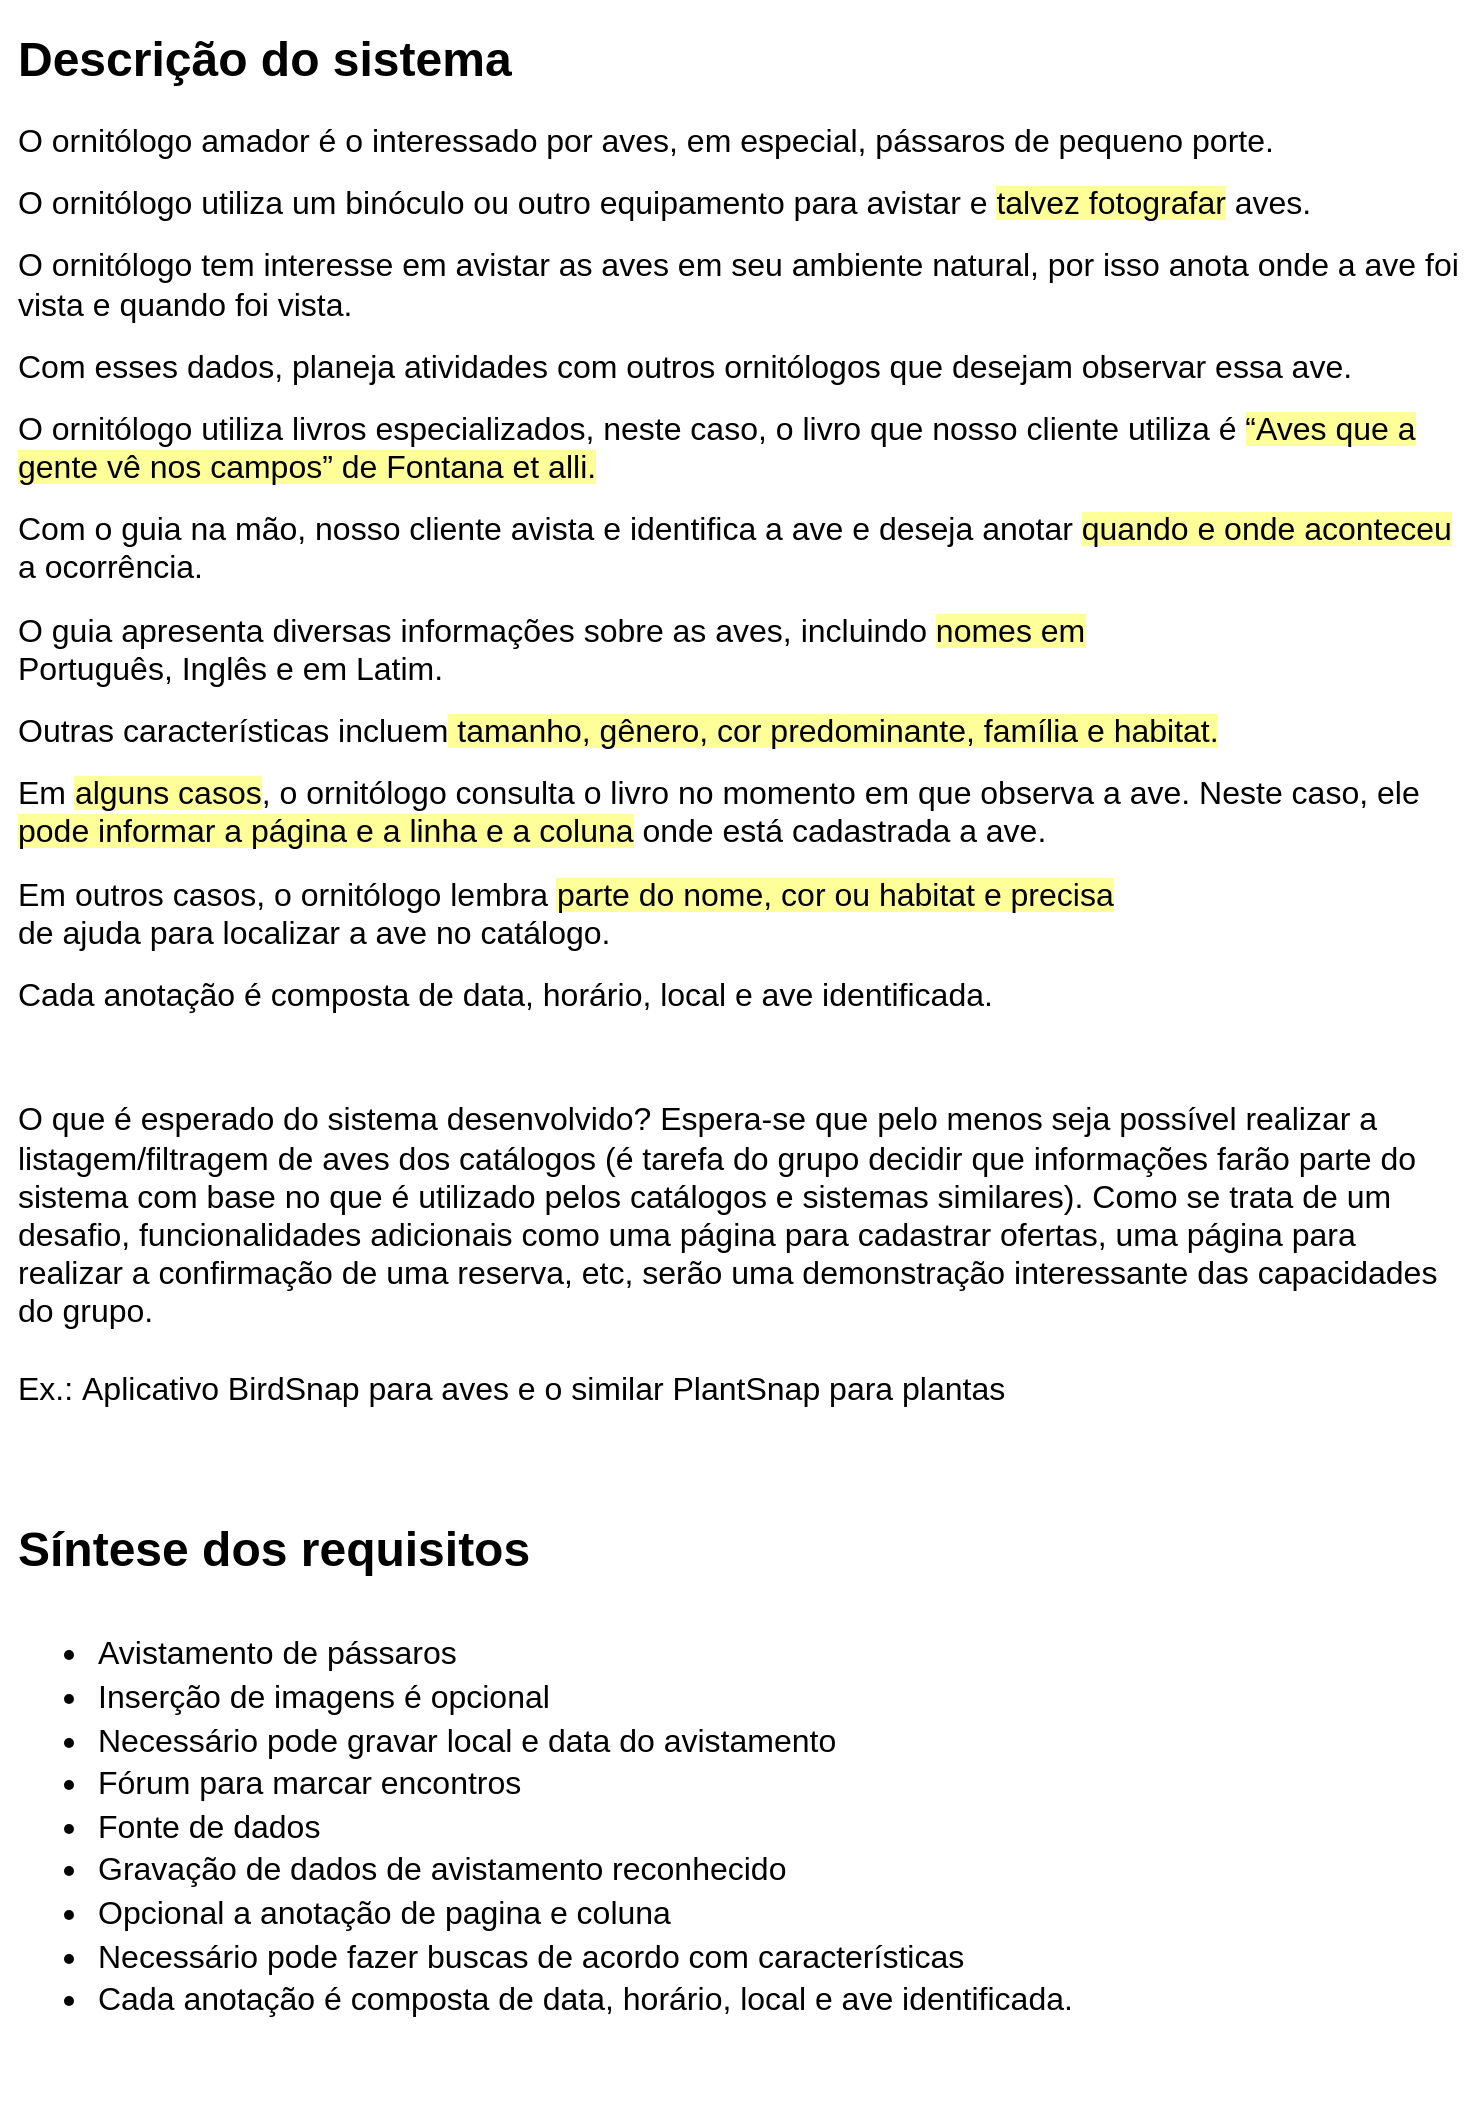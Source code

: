 <mxfile version="20.4.0" type="device" pages="3"><diagram id="B0euG5Kqj9OrT3WXajww" name="Analise de requisitos"><mxGraphModel dx="1103" dy="667" grid="1" gridSize="10" guides="1" tooltips="1" connect="1" arrows="1" fold="1" page="1" pageScale="1" pageWidth="827" pageHeight="1169" math="0" shadow="0"><root><mxCell id="0"/><mxCell id="1" parent="0"/><mxCell id="Swq_gjkzUY_caLy5AMEF-1" value="&lt;h1 style=&quot;&quot;&gt;&lt;font style=&quot;font-size: 24px;&quot;&gt;Descrição do sistema&lt;/font&gt;&lt;/h1&gt;&lt;p style=&quot;&quot;&gt;&lt;font size=&quot;3&quot;&gt;O ornitólogo amador é o interessado por aves, em especial, pássaros de pequeno porte.&lt;/font&gt;&lt;/p&gt;&lt;p style=&quot;&quot;&gt;&lt;font size=&quot;3&quot;&gt;O ornitólogo utiliza um binóculo ou outro equipamento para avistar e &lt;span style=&quot;background-color: rgb(255, 255, 153);&quot;&gt;talvez fotografar&lt;/span&gt; aves.&amp;nbsp;&lt;/font&gt;&lt;/p&gt;&lt;p style=&quot;&quot;&gt;&lt;font size=&quot;3&quot;&gt;O ornitólogo tem interesse em avistar as aves em seu ambiente natural, por isso anota onde a ave foi vista e quando foi vista.&amp;nbsp;&lt;/font&gt;&lt;/p&gt;&lt;p style=&quot;&quot;&gt;&lt;font size=&quot;3&quot;&gt;Com esses dados, planeja atividades com outros ornitólogos que desejam observar essa ave.&amp;nbsp;&lt;/font&gt;&lt;/p&gt;&lt;p style=&quot;&quot;&gt;&lt;font size=&quot;3&quot;&gt;O ornitólogo utiliza livros especializados, neste caso, o livro que nosso cliente utiliza é &lt;span style=&quot;background-color: rgb(255, 255, 153);&quot;&gt;“Aves que a gente vê nos campos” de Fontana et alli.&lt;/span&gt;&amp;nbsp;&lt;/font&gt;&lt;/p&gt;&lt;p style=&quot;&quot;&gt;&lt;font size=&quot;3&quot;&gt;Com o guia na mão, nosso cliente avista e identifica a ave e deseja anotar &lt;span style=&quot;background-color: rgb(255, 255, 153);&quot;&gt;quando e onde aconteceu&lt;/span&gt; a ocorrência.&lt;/font&gt;&lt;/p&gt;&lt;p style=&quot;&quot;&gt;&lt;/p&gt;&lt;div style=&quot;&quot;&gt;&lt;font size=&quot;3&quot;&gt;&lt;span style=&quot;background-color: initial;&quot;&gt;O guia apresenta diversas informações sobre as aves, incluindo &lt;/span&gt;&lt;span style=&quot;background-color: rgb(255, 255, 153);&quot;&gt;nomes em&lt;/span&gt;&lt;/font&gt;&lt;/div&gt;&lt;span style=&quot;background-color: rgb(255, 255, 153);&quot;&gt;&lt;div style=&quot;&quot;&gt;&lt;font size=&quot;3&quot;&gt;Português, Inglês e em Latim&lt;span style=&quot;background-color: initial;&quot;&gt;.&amp;nbsp;&lt;/span&gt;&lt;/font&gt;&lt;/div&gt;&lt;/span&gt;&lt;p&gt;&lt;/p&gt;&lt;p style=&quot;&quot;&gt;&lt;font size=&quot;3&quot;&gt;Outras características incluem&lt;span style=&quot;background-color: rgb(255, 255, 153);&quot;&gt; tamanho, gênero, cor predominante, família e habitat.&lt;/span&gt;&amp;nbsp;&lt;/font&gt;&lt;/p&gt;&lt;p style=&quot;&quot;&gt;&lt;font size=&quot;3&quot;&gt;Em &lt;span style=&quot;background-color: rgb(255, 255, 153);&quot;&gt;alguns casos&lt;/span&gt;, o ornitólogo consulta o livro no momento em que observa a ave. Neste caso, ele &lt;span style=&quot;background-color: rgb(255, 255, 153);&quot;&gt;pode informar a página e a linha e a coluna&lt;/span&gt; onde está cadastrada a ave.&amp;nbsp;&lt;/font&gt;&lt;/p&gt;&lt;p style=&quot;&quot;&gt;&lt;/p&gt;&lt;div style=&quot;&quot;&gt;&lt;font size=&quot;3&quot;&gt;&lt;span style=&quot;background-color: initial;&quot;&gt;Em outros casos, o ornitólogo lembra &lt;/span&gt;&lt;span style=&quot;background-color: rgb(255, 255, 153);&quot;&gt;parte do nome, cor ou habitat e precisa&lt;/span&gt;&lt;/font&gt;&lt;/div&gt;&lt;span style=&quot;background-color: rgb(255, 255, 153);&quot;&gt;&lt;div style=&quot;&quot;&gt;&lt;font size=&quot;3&quot;&gt;de ajuda para localizar a ave no catálogo&lt;span style=&quot;background-color: initial;&quot;&gt;.&lt;/span&gt;&lt;/font&gt;&lt;/div&gt;&lt;/span&gt;&lt;p&gt;&lt;/p&gt;&lt;p style=&quot;&quot;&gt;&lt;font size=&quot;3&quot;&gt;Cada anotação é composta de data, horário, local e ave identificada.&lt;/font&gt;&lt;/p&gt;&lt;p style=&quot;&quot;&gt;&lt;font size=&quot;3&quot;&gt;&lt;br&gt;&lt;/font&gt;&lt;/p&gt;&lt;p style=&quot;&quot;&gt;&lt;/p&gt;&lt;div style=&quot;&quot;&gt;&lt;font size=&quot;3&quot;&gt;O que é esperado do sistema desenvolvido? Espera-se que pelo menos seja possível realizar a listagem/filtragem de aves dos catálogos (é tarefa do grupo decidir que informações farão parte do sistema com base no que é utilizado pelos catálogos e sistemas similares). Como se trata de um desafio, funcionalidades adicionais como uma página para cadastrar ofertas, uma página para realizar a confirmação de uma reserva, etc, serão uma demonstração interessante das capacidades do grupo.&lt;/font&gt;&lt;br&gt;&lt;/div&gt;&lt;div style=&quot;&quot;&gt;&lt;font size=&quot;3&quot;&gt;&lt;br&gt;&lt;/font&gt;&lt;/div&gt;&lt;div style=&quot;&quot;&gt;&lt;span style=&quot;font-size: 16px;&quot;&gt;Ex.:&amp;nbsp;Aplicativo BirdSnap para aves e o similar PlantSnap para plantas&lt;/span&gt;&lt;font size=&quot;3&quot;&gt;&lt;br&gt;&lt;/font&gt;&lt;/div&gt;&lt;p&gt;&lt;/p&gt;" style="text;html=1;strokeColor=none;fillColor=none;spacing=5;spacingTop=-20;whiteSpace=wrap;overflow=hidden;rounded=0;spacingLeft=4;spacingRight=4;" parent="1" vertex="1"><mxGeometry x="40" y="40" width="740" height="700" as="geometry"/></mxCell><mxCell id="5temQtQcwtTN0fSKBK6l-3" value="&lt;h1&gt;&lt;font style=&quot;font-size: 24px;&quot;&gt;Síntese dos requisitos&lt;/font&gt;&lt;/h1&gt;&lt;p&gt;&lt;/p&gt;&lt;ul&gt;&lt;li&gt;&lt;span style=&quot;font-size: 16px;&quot;&gt;Avistamento de&amp;nbsp;pássaros&lt;/span&gt;&lt;/li&gt;&lt;li&gt;&lt;span style=&quot;font-size: 16px;&quot;&gt;Inserção de imagens é opcional&lt;/span&gt;&lt;/li&gt;&lt;li&gt;&lt;span style=&quot;font-size: 16px;&quot;&gt;Necessário&amp;nbsp;pode gravar local e data do avistamento&lt;/span&gt;&lt;/li&gt;&lt;li&gt;&lt;span style=&quot;font-size: 16px;&quot;&gt;Fórum&amp;nbsp;para marcar encontros&lt;/span&gt;&lt;/li&gt;&lt;li&gt;&lt;span style=&quot;font-size: 16px;&quot;&gt;Fonte de dados&lt;/span&gt;&lt;/li&gt;&lt;li&gt;&lt;span style=&quot;font-size: 16px;&quot;&gt;Gravação de dados de avistamento reconhecido&lt;/span&gt;&lt;/li&gt;&lt;li&gt;&lt;span style=&quot;font-size: 16px;&quot;&gt;Opcional a anotação de pagina e coluna&lt;/span&gt;&lt;/li&gt;&lt;li&gt;&lt;span style=&quot;font-size: 16px;&quot;&gt;Necessário&amp;nbsp;pode fazer buscas de acordo com&amp;nbsp;características&lt;/span&gt;&lt;/li&gt;&lt;li&gt;&lt;span style=&quot;font-size: 16px;&quot;&gt;Cada anotação é composta de data, horário, local e ave identificada.&lt;/span&gt;&lt;/li&gt;&lt;/ul&gt;&lt;p&gt;&lt;/p&gt;" style="text;html=1;spacing=5;spacingTop=-20;whiteSpace=wrap;overflow=hidden;rounded=0;labelBackgroundColor=none;fontSize=18;fillColor=none;strokeColor=none;spacingLeft=4;spacingRight=4;" parent="1" vertex="1"><mxGeometry x="40" y="765" width="740" height="320" as="geometry"/></mxCell></root></mxGraphModel></diagram><diagram id="O0ayEPGUxqF1Te52jR6G" name="Diagramas"><mxGraphModel dx="1103" dy="667" grid="1" gridSize="10" guides="1" tooltips="1" connect="1" arrows="1" fold="1" page="1" pageScale="1" pageWidth="827" pageHeight="1169" math="0" shadow="0"><root><mxCell id="0"/><mxCell id="1" parent="0"/><mxCell id="GP9l5VVyZ6l_He0_nxdv-1" value="Pocket Guide " style="swimlane;fontStyle=0;childLayout=stackLayout;horizontal=1;startSize=30;horizontalStack=0;resizeParent=1;resizeParentMax=0;resizeLast=0;collapsible=1;marginBottom=0;labelBackgroundColor=none;fontSize=18;fillColor=#dae8fc;strokeColor=#6c8ebf;" parent="1" vertex="1"><mxGeometry x="124" y="480" width="260" height="150" as="geometry"/></mxCell><mxCell id="GP9l5VVyZ6l_He0_nxdv-2" value="image" style="text;strokeColor=none;fillColor=none;align=left;verticalAlign=middle;spacingLeft=4;spacingRight=4;overflow=hidden;points=[[0,0.5],[1,0.5]];portConstraint=eastwest;rotatable=0;labelBackgroundColor=none;fontSize=18;" parent="GP9l5VVyZ6l_He0_nxdv-1" vertex="1"><mxGeometry y="30" width="260" height="30" as="geometry"/></mxCell><mxCell id="GP9l5VVyZ6l_He0_nxdv-3" value="color (icon)" style="text;strokeColor=none;fillColor=none;align=left;verticalAlign=middle;spacingLeft=4;spacingRight=4;overflow=hidden;points=[[0,0.5],[1,0.5]];portConstraint=eastwest;rotatable=0;labelBackgroundColor=none;fontSize=18;" parent="GP9l5VVyZ6l_He0_nxdv-1" vertex="1"><mxGeometry y="60" width="260" height="30" as="geometry"/></mxCell><mxCell id="GP9l5VVyZ6l_He0_nxdv-4" value="habitat(icon)" style="text;strokeColor=none;fillColor=none;align=left;verticalAlign=middle;spacingLeft=4;spacingRight=4;overflow=hidden;points=[[0,0.5],[1,0.5]];portConstraint=eastwest;rotatable=0;labelBackgroundColor=none;fontSize=18;" parent="GP9l5VVyZ6l_He0_nxdv-1" vertex="1"><mxGeometry y="90" width="260" height="30" as="geometry"/></mxCell><mxCell id="GP9l5VVyZ6l_He0_nxdv-5" value="gender(icon)" style="text;strokeColor=none;fillColor=none;align=left;verticalAlign=middle;spacingLeft=4;spacingRight=4;overflow=hidden;points=[[0,0.5],[1,0.5]];portConstraint=eastwest;rotatable=0;labelBackgroundColor=none;fontSize=18;" parent="GP9l5VVyZ6l_He0_nxdv-1" vertex="1"><mxGeometry y="120" width="260" height="30" as="geometry"/></mxCell><mxCell id="GP9l5VVyZ6l_He0_nxdv-6" value="User" style="swimlane;fontStyle=0;childLayout=stackLayout;horizontal=1;startSize=30;horizontalStack=0;resizeParent=1;resizeParentMax=0;resizeLast=0;collapsible=1;marginBottom=0;labelBackgroundColor=none;fontSize=18;fillColor=#d5e8d4;strokeColor=#82b366;" parent="1" vertex="1"><mxGeometry x="314" y="120" width="200" height="180" as="geometry"/></mxCell><mxCell id="GP9l5VVyZ6l_He0_nxdv-7" value="id" style="text;strokeColor=none;fillColor=none;align=left;verticalAlign=middle;spacingLeft=4;spacingRight=4;overflow=hidden;points=[[0,0.5],[1,0.5]];portConstraint=eastwest;rotatable=0;labelBackgroundColor=none;fontSize=18;" parent="GP9l5VVyZ6l_He0_nxdv-6" vertex="1"><mxGeometry y="30" width="200" height="30" as="geometry"/></mxCell><mxCell id="GP9l5VVyZ6l_He0_nxdv-8" value="profile photo (opcional)" style="text;strokeColor=none;fillColor=none;align=left;verticalAlign=middle;spacingLeft=4;spacingRight=4;overflow=hidden;points=[[0,0.5],[1,0.5]];portConstraint=eastwest;rotatable=0;labelBackgroundColor=none;fontSize=18;" parent="GP9l5VVyZ6l_He0_nxdv-6" vertex="1"><mxGeometry y="60" width="200" height="30" as="geometry"/></mxCell><mxCell id="GP9l5VVyZ6l_He0_nxdv-9" value="username" style="text;strokeColor=none;fillColor=none;align=left;verticalAlign=middle;spacingLeft=4;spacingRight=4;overflow=hidden;points=[[0,0.5],[1,0.5]];portConstraint=eastwest;rotatable=0;labelBackgroundColor=none;fontSize=18;" parent="GP9l5VVyZ6l_He0_nxdv-6" vertex="1"><mxGeometry y="90" width="200" height="30" as="geometry"/></mxCell><mxCell id="GP9l5VVyZ6l_He0_nxdv-10" value="email" style="text;strokeColor=none;fillColor=none;align=left;verticalAlign=middle;spacingLeft=4;spacingRight=4;overflow=hidden;points=[[0,0.5],[1,0.5]];portConstraint=eastwest;rotatable=0;labelBackgroundColor=none;fontSize=18;" parent="GP9l5VVyZ6l_He0_nxdv-6" vertex="1"><mxGeometry y="120" width="200" height="30" as="geometry"/></mxCell><mxCell id="GP9l5VVyZ6l_He0_nxdv-11" value="password / hashCode" style="text;strokeColor=none;fillColor=none;align=left;verticalAlign=middle;spacingLeft=4;spacingRight=4;overflow=hidden;points=[[0,0.5],[1,0.5]];portConstraint=eastwest;rotatable=0;labelBackgroundColor=none;fontSize=18;" parent="GP9l5VVyZ6l_He0_nxdv-6" vertex="1"><mxGeometry y="150" width="200" height="30" as="geometry"/></mxCell><mxCell id="GP9l5VVyZ6l_He0_nxdv-12" value="Post" style="swimlane;fontStyle=0;childLayout=stackLayout;horizontal=1;startSize=30;horizontalStack=0;resizeParent=1;resizeParentMax=0;resizeLast=0;collapsible=1;marginBottom=0;labelBackgroundColor=none;fontSize=18;fillColor=#d5e8d4;strokeColor=#82b366;" parent="1" vertex="1"><mxGeometry x="544" y="120" width="160" height="210" as="geometry"/></mxCell><mxCell id="GP9l5VVyZ6l_He0_nxdv-13" value="id" style="text;strokeColor=none;fillColor=none;align=left;verticalAlign=middle;spacingLeft=4;spacingRight=4;overflow=hidden;points=[[0,0.5],[1,0.5]];portConstraint=eastwest;rotatable=0;labelBackgroundColor=none;fontSize=18;" parent="GP9l5VVyZ6l_He0_nxdv-12" vertex="1"><mxGeometry y="30" width="160" height="30" as="geometry"/></mxCell><mxCell id="GP9l5VVyZ6l_He0_nxdv-14" value="imagem (opcinal)" style="text;strokeColor=none;fillColor=none;align=left;verticalAlign=middle;spacingLeft=4;spacingRight=4;overflow=hidden;points=[[0,0.5],[1,0.5]];portConstraint=eastwest;rotatable=0;labelBackgroundColor=none;fontSize=18;" parent="GP9l5VVyZ6l_He0_nxdv-12" vertex="1"><mxGeometry y="60" width="160" height="30" as="geometry"/></mxCell><mxCell id="GP9l5VVyZ6l_He0_nxdv-15" value="local" style="text;strokeColor=none;fillColor=none;align=left;verticalAlign=middle;spacingLeft=4;spacingRight=4;overflow=hidden;points=[[0,0.5],[1,0.5]];portConstraint=eastwest;rotatable=0;labelBackgroundColor=none;fontSize=18;" parent="GP9l5VVyZ6l_He0_nxdv-12" vertex="1"><mxGeometry y="90" width="160" height="30" as="geometry"/></mxCell><mxCell id="GP9l5VVyZ6l_He0_nxdv-16" value="date" style="text;strokeColor=none;fillColor=none;align=left;verticalAlign=middle;spacingLeft=4;spacingRight=4;overflow=hidden;points=[[0,0.5],[1,0.5]];portConstraint=eastwest;rotatable=0;labelBackgroundColor=none;fontSize=18;" parent="GP9l5VVyZ6l_He0_nxdv-12" vertex="1"><mxGeometry y="120" width="160" height="30" as="geometry"/></mxCell><mxCell id="GP9l5VVyZ6l_He0_nxdv-17" value="fk_user" style="text;strokeColor=none;fillColor=none;align=left;verticalAlign=middle;spacingLeft=4;spacingRight=4;overflow=hidden;points=[[0,0.5],[1,0.5]];portConstraint=eastwest;rotatable=0;labelBackgroundColor=none;fontSize=18;" parent="GP9l5VVyZ6l_He0_nxdv-12" vertex="1"><mxGeometry y="150" width="160" height="30" as="geometry"/></mxCell><mxCell id="GP9l5VVyZ6l_He0_nxdv-18" value="fk_bird" style="text;strokeColor=none;fillColor=none;align=left;verticalAlign=middle;spacingLeft=4;spacingRight=4;overflow=hidden;points=[[0,0.5],[1,0.5]];portConstraint=eastwest;rotatable=0;labelBackgroundColor=none;fontSize=18;" parent="GP9l5VVyZ6l_He0_nxdv-12" vertex="1"><mxGeometry y="180" width="160" height="30" as="geometry"/></mxCell><mxCell id="GP9l5VVyZ6l_He0_nxdv-19" value="Bird" style="swimlane;fontStyle=0;childLayout=stackLayout;horizontal=1;startSize=30;horizontalStack=0;resizeParent=1;resizeParentMax=0;resizeLast=0;collapsible=1;marginBottom=0;labelBackgroundColor=none;fontSize=18;fillColor=#d5e8d4;strokeColor=#82b366;" parent="1" vertex="1"><mxGeometry x="124" y="120" width="150" height="300" as="geometry"><mxRectangle x="560" y="920" width="70" height="40" as="alternateBounds"/></mxGeometry></mxCell><mxCell id="GP9l5VVyZ6l_He0_nxdv-20" value="id" style="text;strokeColor=none;fillColor=none;align=left;verticalAlign=middle;spacingLeft=4;spacingRight=4;overflow=hidden;points=[[0,0.5],[1,0.5]];portConstraint=eastwest;rotatable=0;labelBackgroundColor=none;fontSize=18;" parent="GP9l5VVyZ6l_He0_nxdv-19" vertex="1"><mxGeometry y="30" width="150" height="30" as="geometry"/></mxCell><mxCell id="GP9l5VVyZ6l_He0_nxdv-21" value="en_name" style="text;strokeColor=none;fillColor=none;align=left;verticalAlign=middle;spacingLeft=4;spacingRight=4;overflow=hidden;points=[[0,0.5],[1,0.5]];portConstraint=eastwest;rotatable=0;labelBackgroundColor=none;fontSize=18;" parent="GP9l5VVyZ6l_He0_nxdv-19" vertex="1"><mxGeometry y="60" width="150" height="30" as="geometry"/></mxCell><mxCell id="GP9l5VVyZ6l_He0_nxdv-22" value="pt_name" style="text;strokeColor=none;fillColor=none;align=left;verticalAlign=middle;spacingLeft=4;spacingRight=4;overflow=hidden;points=[[0,0.5],[1,0.5]];portConstraint=eastwest;rotatable=0;labelBackgroundColor=none;fontSize=18;" parent="GP9l5VVyZ6l_He0_nxdv-19" vertex="1"><mxGeometry y="90" width="150" height="30" as="geometry"/></mxCell><mxCell id="GP9l5VVyZ6l_He0_nxdv-23" value="lat_name" style="text;strokeColor=none;fillColor=none;align=left;verticalAlign=middle;spacingLeft=4;spacingRight=4;overflow=hidden;points=[[0,0.5],[1,0.5]];portConstraint=eastwest;rotatable=0;labelBackgroundColor=none;fontSize=18;" parent="GP9l5VVyZ6l_He0_nxdv-19" vertex="1"><mxGeometry y="120" width="150" height="30" as="geometry"/></mxCell><mxCell id="GP9l5VVyZ6l_He0_nxdv-24" value="dominant_color" style="text;strokeColor=none;fillColor=none;align=left;verticalAlign=middle;spacingLeft=4;spacingRight=4;overflow=hidden;points=[[0,0.5],[1,0.5]];portConstraint=eastwest;rotatable=0;labelBackgroundColor=none;fontSize=18;" parent="GP9l5VVyZ6l_He0_nxdv-19" vertex="1"><mxGeometry y="150" width="150" height="30" as="geometry"/></mxCell><mxCell id="GP9l5VVyZ6l_He0_nxdv-25" value="gender" style="text;strokeColor=none;fillColor=none;align=left;verticalAlign=middle;spacingLeft=4;spacingRight=4;overflow=hidden;points=[[0,0.5],[1,0.5]];portConstraint=eastwest;rotatable=0;labelBackgroundColor=none;fontSize=18;" parent="GP9l5VVyZ6l_He0_nxdv-19" vertex="1"><mxGeometry y="180" width="150" height="30" as="geometry"/></mxCell><mxCell id="GP9l5VVyZ6l_He0_nxdv-26" value="habitat" style="text;strokeColor=none;fillColor=none;align=left;verticalAlign=middle;spacingLeft=4;spacingRight=4;overflow=hidden;points=[[0,0.5],[1,0.5]];portConstraint=eastwest;rotatable=0;labelBackgroundColor=none;fontSize=18;" parent="GP9l5VVyZ6l_He0_nxdv-19" vertex="1"><mxGeometry y="210" width="150" height="30" as="geometry"/></mxCell><mxCell id="GP9l5VVyZ6l_He0_nxdv-27" value="family" style="text;strokeColor=none;fillColor=none;align=left;verticalAlign=middle;spacingLeft=4;spacingRight=4;overflow=hidden;points=[[0,0.5],[1,0.5]];portConstraint=eastwest;rotatable=0;labelBackgroundColor=none;fontSize=18;" parent="GP9l5VVyZ6l_He0_nxdv-19" vertex="1"><mxGeometry y="240" width="150" height="30" as="geometry"/></mxCell><mxCell id="GP9l5VVyZ6l_He0_nxdv-28" value="size" style="text;strokeColor=none;fillColor=none;align=left;verticalAlign=middle;spacingLeft=4;spacingRight=4;overflow=hidden;points=[[0,0.5],[1,0.5]];portConstraint=eastwest;rotatable=0;labelBackgroundColor=none;fontSize=18;" parent="GP9l5VVyZ6l_He0_nxdv-19" vertex="1"><mxGeometry y="270" width="150" height="30" as="geometry"/></mxCell><mxCell id="wJxvd9Sfqnolf0ZerEpb-1" value="Diagrama inicial dos requisitos" style="text;align=center;fontStyle=1;verticalAlign=middle;spacingLeft=3;spacingRight=3;strokeColor=none;rotatable=0;points=[[0,0.5],[1,0.5]];portConstraint=eastwest;labelBackgroundColor=none;fontSize=24;fillColor=none;" parent="1" vertex="1"><mxGeometry x="374" y="40" width="80" height="26" as="geometry"/></mxCell></root></mxGraphModel></diagram><diagram id="SJ2RdZ_aqqAtJUcbpSiP" name="UML"><mxGraphModel dx="1298" dy="785" grid="1" gridSize="10" guides="1" tooltips="1" connect="1" arrows="1" fold="1" page="1" pageScale="1" pageWidth="827" pageHeight="1169" math="0" shadow="0"><root><mxCell id="0"/><mxCell id="1" parent="0"/><mxCell id="CHmmHdUgKYI3KiU0cPwr-1" value="Bird" style="swimlane;fontStyle=0;childLayout=stackLayout;horizontal=1;startSize=26;fillColor=none;horizontalStack=0;resizeParent=1;resizeParentMax=0;resizeLast=0;collapsible=1;marginBottom=0;labelBackgroundColor=none;fontSize=18;" parent="1" vertex="1"><mxGeometry x="120" y="120" width="240" height="290" as="geometry"/></mxCell><mxCell id="CHmmHdUgKYI3KiU0cPwr-2" value="- id: Long" style="text;strokeColor=none;fillColor=none;align=left;verticalAlign=top;spacingLeft=4;spacingRight=4;overflow=hidden;rotatable=0;points=[[0,0.5],[1,0.5]];portConstraint=eastwest;labelBackgroundColor=none;fontSize=18;" parent="CHmmHdUgKYI3KiU0cPwr-1" vertex="1"><mxGeometry y="26" width="240" height="26" as="geometry"/></mxCell><mxCell id="CHmmHdUgKYI3KiU0cPwr-3" value="- englishName: String" style="text;strokeColor=none;fillColor=none;align=left;verticalAlign=top;spacingLeft=4;spacingRight=4;overflow=hidden;rotatable=0;points=[[0,0.5],[1,0.5]];portConstraint=eastwest;labelBackgroundColor=none;fontSize=18;" parent="CHmmHdUgKYI3KiU0cPwr-1" vertex="1"><mxGeometry y="52" width="240" height="26" as="geometry"/></mxCell><mxCell id="CHmmHdUgKYI3KiU0cPwr-4" value="- latimName: String" style="text;strokeColor=none;fillColor=none;align=left;verticalAlign=top;spacingLeft=4;spacingRight=4;overflow=hidden;rotatable=0;points=[[0,0.5],[1,0.5]];portConstraint=eastwest;labelBackgroundColor=none;fontSize=18;" parent="CHmmHdUgKYI3KiU0cPwr-1" vertex="1"><mxGeometry y="78" width="240" height="26" as="geometry"/></mxCell><mxCell id="5C-2GRpGAH4MSIYwLl7j-32" value="- portugueseName: String" style="text;strokeColor=none;fillColor=none;align=left;verticalAlign=top;spacingLeft=4;spacingRight=4;overflow=hidden;rotatable=0;points=[[0,0.5],[1,0.5]];portConstraint=eastwest;labelBackgroundColor=none;fontSize=18;" parent="CHmmHdUgKYI3KiU0cPwr-1" vertex="1"><mxGeometry y="104" width="240" height="26" as="geometry"/></mxCell><mxCell id="5C-2GRpGAH4MSIYwLl7j-33" value="- dominantColor: String" style="text;strokeColor=none;fillColor=none;align=left;verticalAlign=top;spacingLeft=4;spacingRight=4;overflow=hidden;rotatable=0;points=[[0,0.5],[1,0.5]];portConstraint=eastwest;labelBackgroundColor=none;fontSize=18;" parent="CHmmHdUgKYI3KiU0cPwr-1" vertex="1"><mxGeometry y="130" width="240" height="26" as="geometry"/></mxCell><mxCell id="5C-2GRpGAH4MSIYwLl7j-34" value="- gender: String" style="text;strokeColor=none;fillColor=none;align=left;verticalAlign=top;spacingLeft=4;spacingRight=4;overflow=hidden;rotatable=0;points=[[0,0.5],[1,0.5]];portConstraint=eastwest;labelBackgroundColor=none;fontSize=18;" parent="CHmmHdUgKYI3KiU0cPwr-1" vertex="1"><mxGeometry y="156" width="240" height="26" as="geometry"/></mxCell><mxCell id="5C-2GRpGAH4MSIYwLl7j-35" value="- habitat: String" style="text;strokeColor=none;fillColor=none;align=left;verticalAlign=top;spacingLeft=4;spacingRight=4;overflow=hidden;rotatable=0;points=[[0,0.5],[1,0.5]];portConstraint=eastwest;labelBackgroundColor=none;fontSize=18;" parent="CHmmHdUgKYI3KiU0cPwr-1" vertex="1"><mxGeometry y="182" width="240" height="26" as="geometry"/></mxCell><mxCell id="5C-2GRpGAH4MSIYwLl7j-36" value="- family: String" style="text;strokeColor=none;fillColor=none;align=left;verticalAlign=top;spacingLeft=4;spacingRight=4;overflow=hidden;rotatable=0;points=[[0,0.5],[1,0.5]];portConstraint=eastwest;labelBackgroundColor=none;fontSize=18;" parent="CHmmHdUgKYI3KiU0cPwr-1" vertex="1"><mxGeometry y="208" width="240" height="26" as="geometry"/></mxCell><mxCell id="5C-2GRpGAH4MSIYwLl7j-37" value="- birdSize: String" style="text;strokeColor=none;fillColor=none;align=left;verticalAlign=top;spacingLeft=4;spacingRight=4;overflow=hidden;rotatable=0;points=[[0,0.5],[1,0.5]];portConstraint=eastwest;labelBackgroundColor=none;fontSize=18;" parent="CHmmHdUgKYI3KiU0cPwr-1" vertex="1"><mxGeometry y="234" width="240" height="26" as="geometry"/></mxCell><mxCell id="5C-2GRpGAH4MSIYwLl7j-42" value="- image: longblob" style="text;strokeColor=none;fillColor=none;align=left;verticalAlign=top;spacingLeft=4;spacingRight=4;overflow=hidden;rotatable=0;points=[[0,0.5],[1,0.5]];portConstraint=eastwest;labelBackgroundColor=none;fontSize=18;" parent="CHmmHdUgKYI3KiU0cPwr-1" vertex="1"><mxGeometry y="260" width="240" height="30" as="geometry"/></mxCell><mxCell id="5C-2GRpGAH4MSIYwLl7j-38" value="User" style="swimlane;fontStyle=0;childLayout=stackLayout;horizontal=1;startSize=26;fillColor=none;horizontalStack=0;resizeParent=1;resizeParentMax=0;resizeLast=0;collapsible=1;marginBottom=0;labelBackgroundColor=none;fontSize=18;" parent="1" vertex="1"><mxGeometry x="454" y="120" width="240" height="156" as="geometry"/></mxCell><mxCell id="5C-2GRpGAH4MSIYwLl7j-39" value="- id: Long" style="text;strokeColor=none;fillColor=none;align=left;verticalAlign=top;spacingLeft=4;spacingRight=4;overflow=hidden;rotatable=0;points=[[0,0.5],[1,0.5]];portConstraint=eastwest;labelBackgroundColor=none;fontSize=18;" parent="5C-2GRpGAH4MSIYwLl7j-38" vertex="1"><mxGeometry y="26" width="240" height="26" as="geometry"/></mxCell><mxCell id="5C-2GRpGAH4MSIYwLl7j-40" value="- profilePhoto: longblob" style="text;strokeColor=none;fillColor=none;align=left;verticalAlign=top;spacingLeft=4;spacingRight=4;overflow=hidden;rotatable=0;points=[[0,0.5],[1,0.5]];portConstraint=eastwest;labelBackgroundColor=none;fontSize=18;" parent="5C-2GRpGAH4MSIYwLl7j-38" vertex="1"><mxGeometry y="52" width="240" height="26" as="geometry"/></mxCell><mxCell id="5C-2GRpGAH4MSIYwLl7j-41" value="- username: String" style="text;strokeColor=none;fillColor=none;align=left;verticalAlign=top;spacingLeft=4;spacingRight=4;overflow=hidden;rotatable=0;points=[[0,0.5],[1,0.5]];portConstraint=eastwest;labelBackgroundColor=none;fontSize=18;" parent="5C-2GRpGAH4MSIYwLl7j-38" vertex="1"><mxGeometry y="78" width="240" height="26" as="geometry"/></mxCell><mxCell id="5C-2GRpGAH4MSIYwLl7j-45" value="- email: String" style="text;strokeColor=none;fillColor=none;align=left;verticalAlign=top;spacingLeft=4;spacingRight=4;overflow=hidden;rotatable=0;points=[[0,0.5],[1,0.5]];portConstraint=eastwest;labelBackgroundColor=none;fontSize=18;" parent="5C-2GRpGAH4MSIYwLl7j-38" vertex="1"><mxGeometry y="104" width="240" height="26" as="geometry"/></mxCell><mxCell id="5C-2GRpGAH4MSIYwLl7j-44" value="- password: String" style="text;strokeColor=none;fillColor=none;align=left;verticalAlign=top;spacingLeft=4;spacingRight=4;overflow=hidden;rotatable=0;points=[[0,0.5],[1,0.5]];portConstraint=eastwest;labelBackgroundColor=none;fontSize=18;" parent="5C-2GRpGAH4MSIYwLl7j-38" vertex="1"><mxGeometry y="130" width="240" height="26" as="geometry"/></mxCell><mxCell id="5C-2GRpGAH4MSIYwLl7j-46" value="Post" style="swimlane;fontStyle=0;childLayout=stackLayout;horizontal=1;startSize=26;fillColor=none;horizontalStack=0;resizeParent=1;resizeParentMax=0;resizeLast=0;collapsible=1;marginBottom=0;labelBackgroundColor=none;fontSize=18;" parent="1" vertex="1"><mxGeometry x="294" y="510" width="240" height="182" as="geometry"/></mxCell><mxCell id="5C-2GRpGAH4MSIYwLl7j-47" value="- id: Long" style="text;strokeColor=none;fillColor=none;align=left;verticalAlign=top;spacingLeft=4;spacingRight=4;overflow=hidden;rotatable=0;points=[[0,0.5],[1,0.5]];portConstraint=eastwest;labelBackgroundColor=none;fontSize=18;" parent="5C-2GRpGAH4MSIYwLl7j-46" vertex="1"><mxGeometry y="26" width="240" height="26" as="geometry"/></mxCell><mxCell id="5C-2GRpGAH4MSIYwLl7j-48" value="- image: longblob" style="text;strokeColor=none;fillColor=none;align=left;verticalAlign=top;spacingLeft=4;spacingRight=4;overflow=hidden;rotatable=0;points=[[0,0.5],[1,0.5]];portConstraint=eastwest;labelBackgroundColor=none;fontSize=18;" parent="5C-2GRpGAH4MSIYwLl7j-46" vertex="1"><mxGeometry y="52" width="240" height="26" as="geometry"/></mxCell><mxCell id="5C-2GRpGAH4MSIYwLl7j-49" value="- local: String" style="text;strokeColor=none;fillColor=none;align=left;verticalAlign=top;spacingLeft=4;spacingRight=4;overflow=hidden;rotatable=0;points=[[0,0.5],[1,0.5]];portConstraint=eastwest;labelBackgroundColor=none;fontSize=18;" parent="5C-2GRpGAH4MSIYwLl7j-46" vertex="1"><mxGeometry y="78" width="240" height="26" as="geometry"/></mxCell><mxCell id="5C-2GRpGAH4MSIYwLl7j-50" value="- date: String" style="text;strokeColor=none;fillColor=none;align=left;verticalAlign=top;spacingLeft=4;spacingRight=4;overflow=hidden;rotatable=0;points=[[0,0.5],[1,0.5]];portConstraint=eastwest;labelBackgroundColor=none;fontSize=18;" parent="5C-2GRpGAH4MSIYwLl7j-46" vertex="1"><mxGeometry y="104" width="240" height="26" as="geometry"/></mxCell><mxCell id="5C-2GRpGAH4MSIYwLl7j-51" value="- fkUser: User" style="text;strokeColor=none;fillColor=none;align=left;verticalAlign=top;spacingLeft=4;spacingRight=4;overflow=hidden;rotatable=0;points=[[0,0.5],[1,0.5]];portConstraint=eastwest;labelBackgroundColor=none;fontSize=18;" parent="5C-2GRpGAH4MSIYwLl7j-46" vertex="1"><mxGeometry y="130" width="240" height="26" as="geometry"/></mxCell><mxCell id="5C-2GRpGAH4MSIYwLl7j-52" value="- fkBird: Bird" style="text;strokeColor=none;fillColor=none;align=left;verticalAlign=top;spacingLeft=4;spacingRight=4;overflow=hidden;rotatable=0;points=[[0,0.5],[1,0.5]];portConstraint=eastwest;labelBackgroundColor=none;fontSize=18;" parent="5C-2GRpGAH4MSIYwLl7j-46" vertex="1"><mxGeometry y="156" width="240" height="26" as="geometry"/></mxCell><mxCell id="nA8sEAhEM2u9bKKryDkg-1" value="Database Tables" style="text;align=center;fontStyle=1;verticalAlign=middle;spacingLeft=3;spacingRight=3;strokeColor=none;rotatable=0;points=[[0,0.5],[1,0.5]];portConstraint=eastwest;labelBackgroundColor=none;fontSize=24;fillColor=none;" parent="1" vertex="1"><mxGeometry x="374" y="40" width="80" height="26" as="geometry"/></mxCell><mxCell id="LE5AP418-qmYx142OPcz-1" value="" style="endArrow=block;endFill=1;html=1;edgeStyle=orthogonalEdgeStyle;align=left;verticalAlign=top;rounded=0;fontSize=24;exitX=0.459;exitY=1.03;exitDx=0;exitDy=0;exitPerimeter=0;entryX=0;entryY=0.5;entryDx=0;entryDy=0;" parent="1" source="5C-2GRpGAH4MSIYwLl7j-42" target="5C-2GRpGAH4MSIYwLl7j-52" edge="1"><mxGeometry x="-1" relative="1" as="geometry"><mxPoint x="430" y="590" as="sourcePoint"/><mxPoint x="590" y="590" as="targetPoint"/><Array as="points"><mxPoint x="230" y="680"/><mxPoint x="294" y="680"/></Array></mxGeometry></mxCell><mxCell id="LE5AP418-qmYx142OPcz-3" value="" style="endArrow=block;endFill=1;html=1;edgeStyle=orthogonalEdgeStyle;align=left;verticalAlign=top;rounded=0;fontSize=24;exitX=0.487;exitY=1.2;exitDx=0;exitDy=0;exitPerimeter=0;entryX=1;entryY=0.5;entryDx=0;entryDy=0;" parent="1" source="5C-2GRpGAH4MSIYwLl7j-44" target="5C-2GRpGAH4MSIYwLl7j-51" edge="1"><mxGeometry x="-1" relative="1" as="geometry"><mxPoint x="540" y="400" as="sourcePoint"/><mxPoint x="700" y="400" as="targetPoint"/><Array as="points"><mxPoint x="571" y="458"/><mxPoint x="570" y="653"/></Array></mxGeometry></mxCell><mxCell id="LE5AP418-qmYx142OPcz-6" value="(1, n)" style="text;html=1;strokeColor=none;fillColor=none;align=center;verticalAlign=middle;whiteSpace=wrap;rounded=0;labelBackgroundColor=none;fontSize=24;" parent="1" vertex="1"><mxGeometry x="570" y="650" width="60" height="30" as="geometry"/></mxCell><mxCell id="LE5AP418-qmYx142OPcz-7" value="(1,1)" style="text;html=1;strokeColor=none;fillColor=none;align=center;verticalAlign=middle;whiteSpace=wrap;rounded=0;labelBackgroundColor=none;fontSize=24;" parent="1" vertex="1"><mxGeometry x="510" y="290" width="60" height="30" as="geometry"/></mxCell><mxCell id="LE5AP418-qmYx142OPcz-8" value="(1, 1)" style="text;html=1;strokeColor=none;fillColor=none;align=center;verticalAlign=middle;whiteSpace=wrap;rounded=0;labelBackgroundColor=none;fontSize=24;" parent="1" vertex="1"><mxGeometry x="160" y="420" width="60" height="30" as="geometry"/></mxCell><mxCell id="LE5AP418-qmYx142OPcz-9" value="(1, n)" style="text;html=1;strokeColor=none;fillColor=none;align=center;verticalAlign=middle;whiteSpace=wrap;rounded=0;labelBackgroundColor=none;fontSize=24;" parent="1" vertex="1"><mxGeometry x="170" y="680" width="60" height="30" as="geometry"/></mxCell><mxCell id="2W_i1Jq5gGPuphdZ3Yzl-1" value="" style="rounded=0;whiteSpace=wrap;html=1;fillColor=none;" vertex="1" parent="1"><mxGeometry x="20" y="20" width="790" height="720" as="geometry"/></mxCell></root></mxGraphModel></diagram></mxfile>